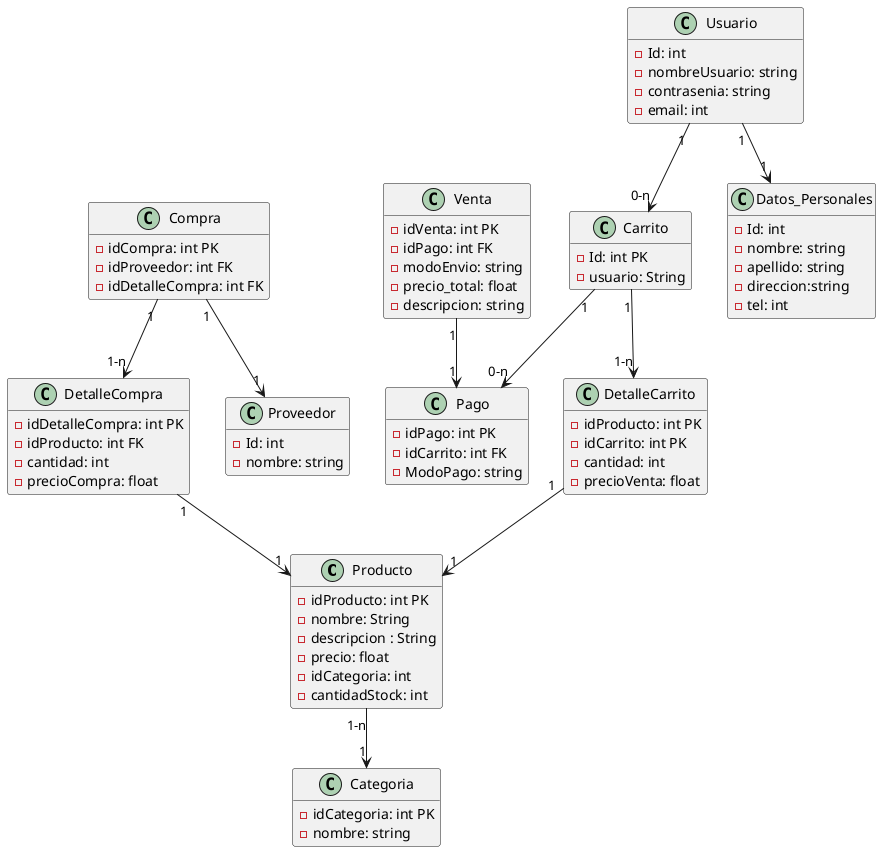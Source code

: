 
@startuml negocio

hide empty methods

Class Producto {
	-idProducto: int PK
	-nombre: String
	-descripcion : String
	-precio: float
	-idCategoria: int
	-cantidadStock: int
}

Class Categoria {
	-idCategoria: int PK
	-nombre: string
}

Class Compra {
	-idCompra: int PK
	-idProveedor: int FK
	-idDetalleCompra: int FK
}

Class DetalleCompra {
	-idDetalleCompra: int PK
	-idProducto: int FK
	-cantidad: int
	-precioCompra: float
}

Class Carrito {
	-Id: int PK
	-usuario: String
}

Class DetalleCarrito {
	-idProducto: int PK
	-idCarrito: int PK
	-cantidad: int
	-precioVenta: float
}

Class Pago {
	-idPago: int PK
	-idCarrito: int FK
	-ModoPago: string
}


Class Venta {
	-idVenta: int PK
	-idPago: int FK
	-modoEnvio: string
	-precio_total: float
	-descripcion: string
}


Class Proveedor {
	-Id: int
	-nombre: string
}

'Usuario
Class Datos_Personales {
	-Id: int
	-nombre: string
	-apellido: string
	-direccion:string
	-tel: int
}

Class Usuario {
	-Id: int
	-nombreUsuario: string
	-contrasenia: string
	-email: int
}

Producto "1-n" --> "1" Categoria
Compra "1" --> "1-n" DetalleCompra
Usuario "1" --> "0-n" Carrito
Carrito "1" --> "1-n" DetalleCarrito
Carrito "1" --> "0-n" Pago
DetalleCarrito "1" --> "1" Producto
DetalleCompra "1" --> "1" Producto
Usuario "1" --> "1" Datos_Personales
Venta "1" --> "1" Pago
Compra "1" --> "1" Proveedor
@enduml
